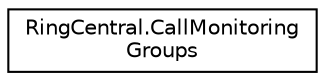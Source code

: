 digraph "Graphical Class Hierarchy"
{
 // LATEX_PDF_SIZE
  edge [fontname="Helvetica",fontsize="10",labelfontname="Helvetica",labelfontsize="10"];
  node [fontname="Helvetica",fontsize="10",shape=record];
  rankdir="LR";
  Node0 [label="RingCentral.CallMonitoring\lGroups",height=0.2,width=0.4,color="black", fillcolor="white", style="filled",URL="$classRingCentral_1_1CallMonitoringGroups.html",tooltip=" "];
}
